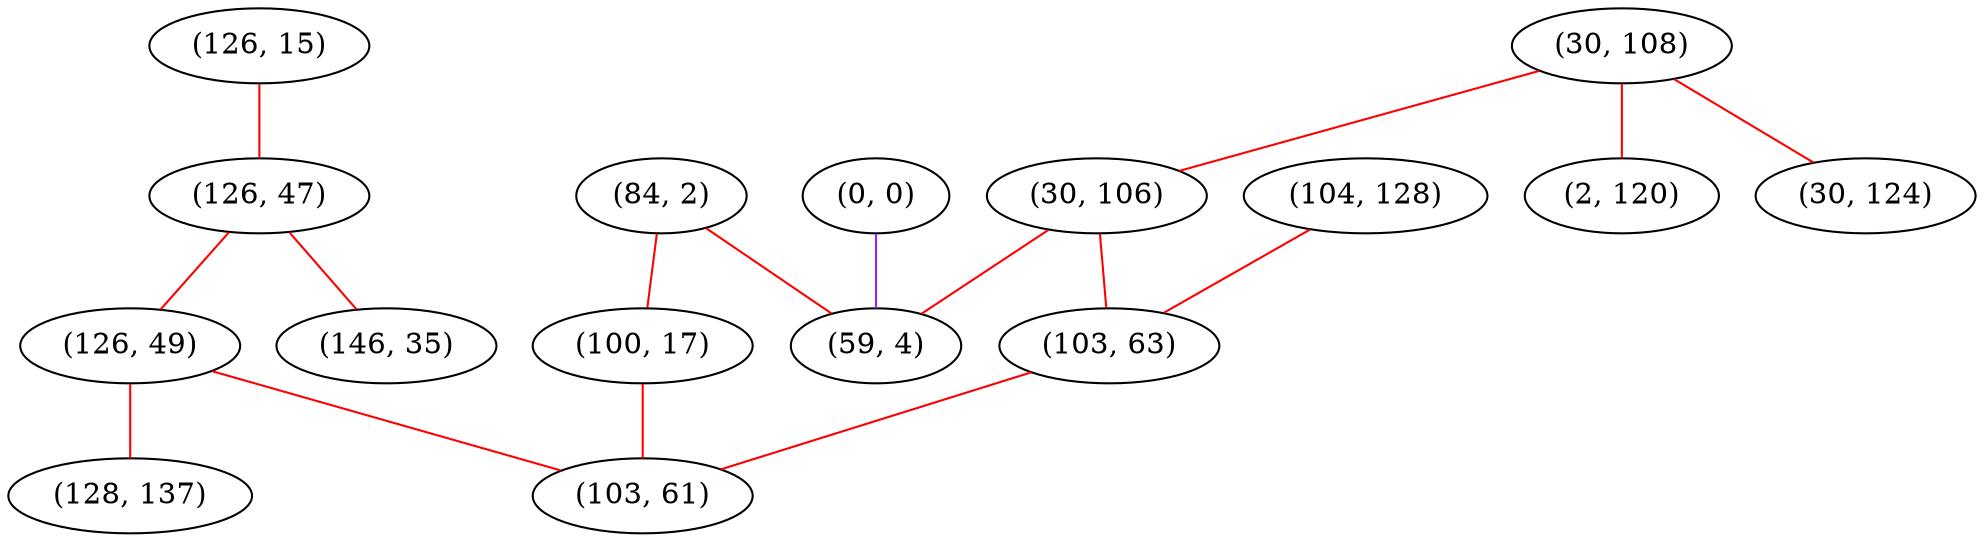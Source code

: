 graph "" {
"(126, 15)";
"(30, 108)";
"(0, 0)";
"(126, 47)";
"(146, 35)";
"(84, 2)";
"(104, 128)";
"(100, 17)";
"(30, 124)";
"(126, 49)";
"(30, 106)";
"(59, 4)";
"(103, 63)";
"(128, 137)";
"(2, 120)";
"(103, 61)";
"(126, 15)" -- "(126, 47)"  [color=red, key=0, weight=1];
"(30, 108)" -- "(2, 120)"  [color=red, key=0, weight=1];
"(30, 108)" -- "(30, 106)"  [color=red, key=0, weight=1];
"(30, 108)" -- "(30, 124)"  [color=red, key=0, weight=1];
"(0, 0)" -- "(59, 4)"  [color=purple, key=0, weight=4];
"(126, 47)" -- "(126, 49)"  [color=red, key=0, weight=1];
"(126, 47)" -- "(146, 35)"  [color=red, key=0, weight=1];
"(84, 2)" -- "(100, 17)"  [color=red, key=0, weight=1];
"(84, 2)" -- "(59, 4)"  [color=red, key=0, weight=1];
"(104, 128)" -- "(103, 63)"  [color=red, key=0, weight=1];
"(100, 17)" -- "(103, 61)"  [color=red, key=0, weight=1];
"(126, 49)" -- "(128, 137)"  [color=red, key=0, weight=1];
"(126, 49)" -- "(103, 61)"  [color=red, key=0, weight=1];
"(30, 106)" -- "(59, 4)"  [color=red, key=0, weight=1];
"(30, 106)" -- "(103, 63)"  [color=red, key=0, weight=1];
"(103, 63)" -- "(103, 61)"  [color=red, key=0, weight=1];
}
